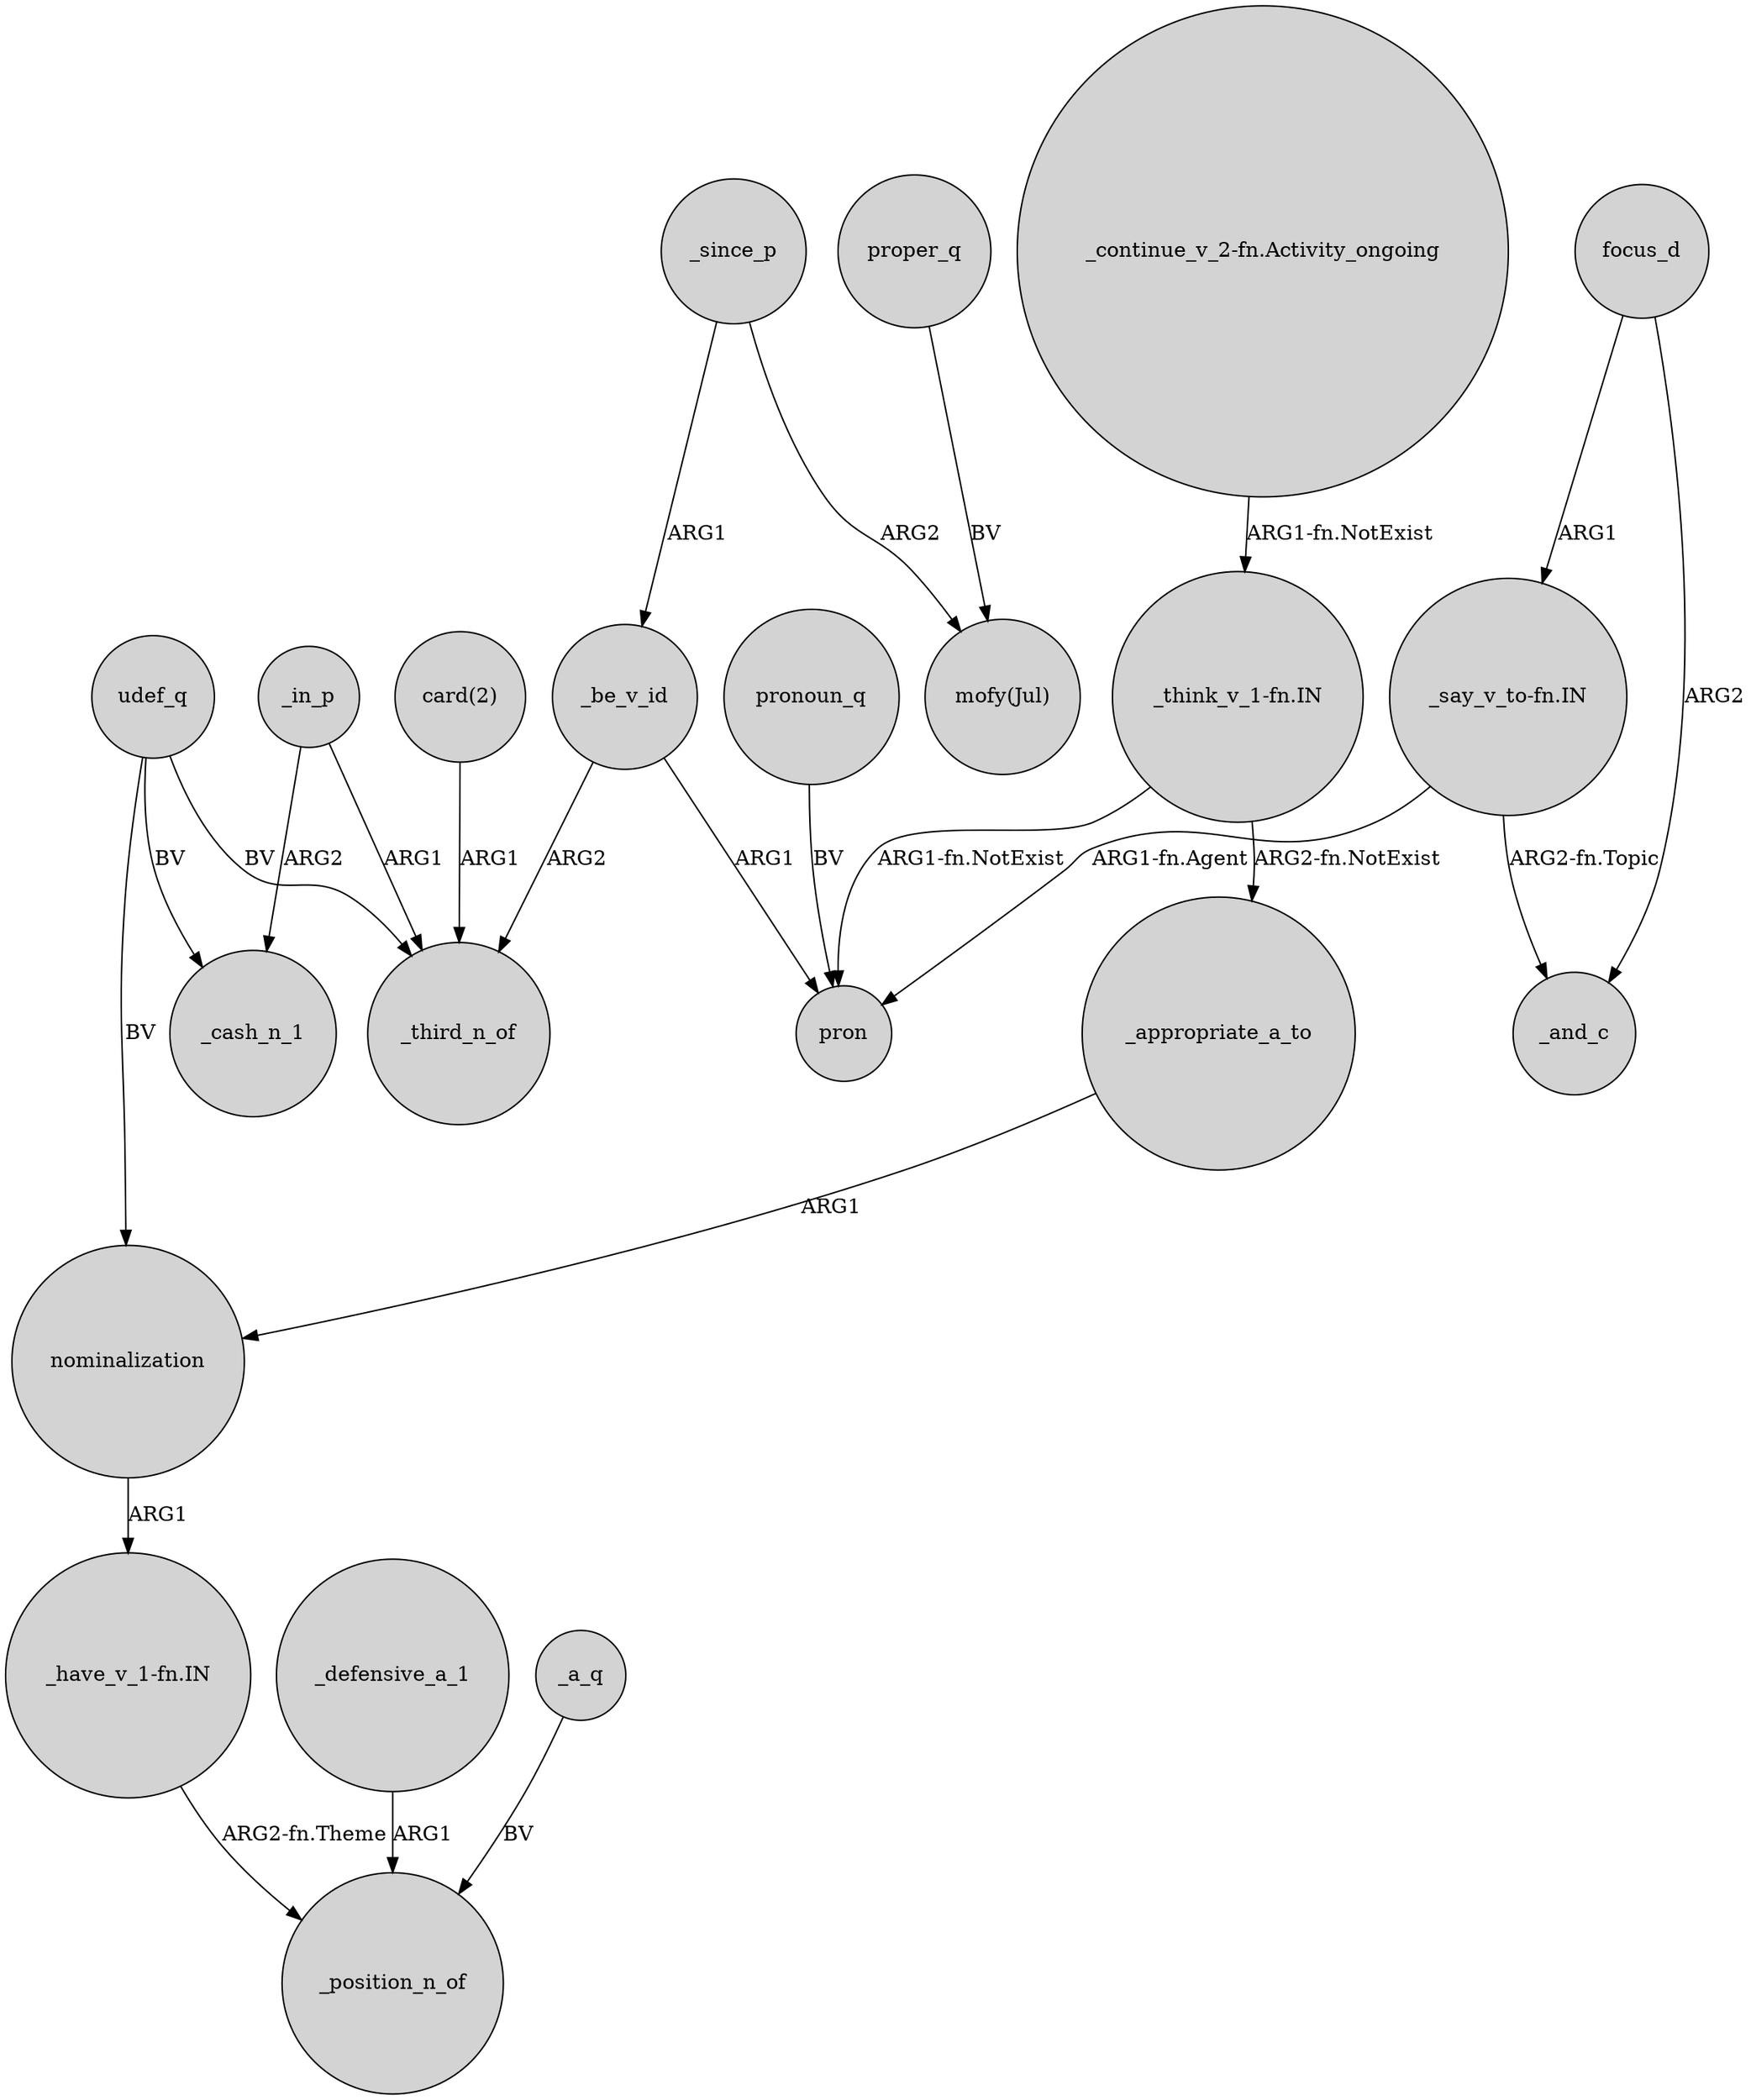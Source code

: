 digraph {
	node [shape=circle style=filled]
	"_have_v_1-fn.IN" -> _position_n_of [label="ARG2-fn.Theme"]
	proper_q -> "mofy(Jul)" [label=BV]
	"_think_v_1-fn.IN" -> pron [label="ARG1-fn.NotExist"]
	_in_p -> _third_n_of [label=ARG1]
	"card(2)" -> _third_n_of [label=ARG1]
	udef_q -> _cash_n_1 [label=BV]
	udef_q -> _third_n_of [label=BV]
	nominalization -> "_have_v_1-fn.IN" [label=ARG1]
	_appropriate_a_to -> nominalization [label=ARG1]
	_be_v_id -> pron [label=ARG1]
	focus_d -> _and_c [label=ARG2]
	pronoun_q -> pron [label=BV]
	_defensive_a_1 -> _position_n_of [label=ARG1]
	_a_q -> _position_n_of [label=BV]
	_since_p -> _be_v_id [label=ARG1]
	_be_v_id -> _third_n_of [label=ARG2]
	"_continue_v_2-fn.Activity_ongoing" -> "_think_v_1-fn.IN" [label="ARG1-fn.NotExist"]
	"_say_v_to-fn.IN" -> _and_c [label="ARG2-fn.Topic"]
	udef_q -> nominalization [label=BV]
	_in_p -> _cash_n_1 [label=ARG2]
	"_say_v_to-fn.IN" -> pron [label="ARG1-fn.Agent"]
	"_think_v_1-fn.IN" -> _appropriate_a_to [label="ARG2-fn.NotExist"]
	_since_p -> "mofy(Jul)" [label=ARG2]
	focus_d -> "_say_v_to-fn.IN" [label=ARG1]
}
